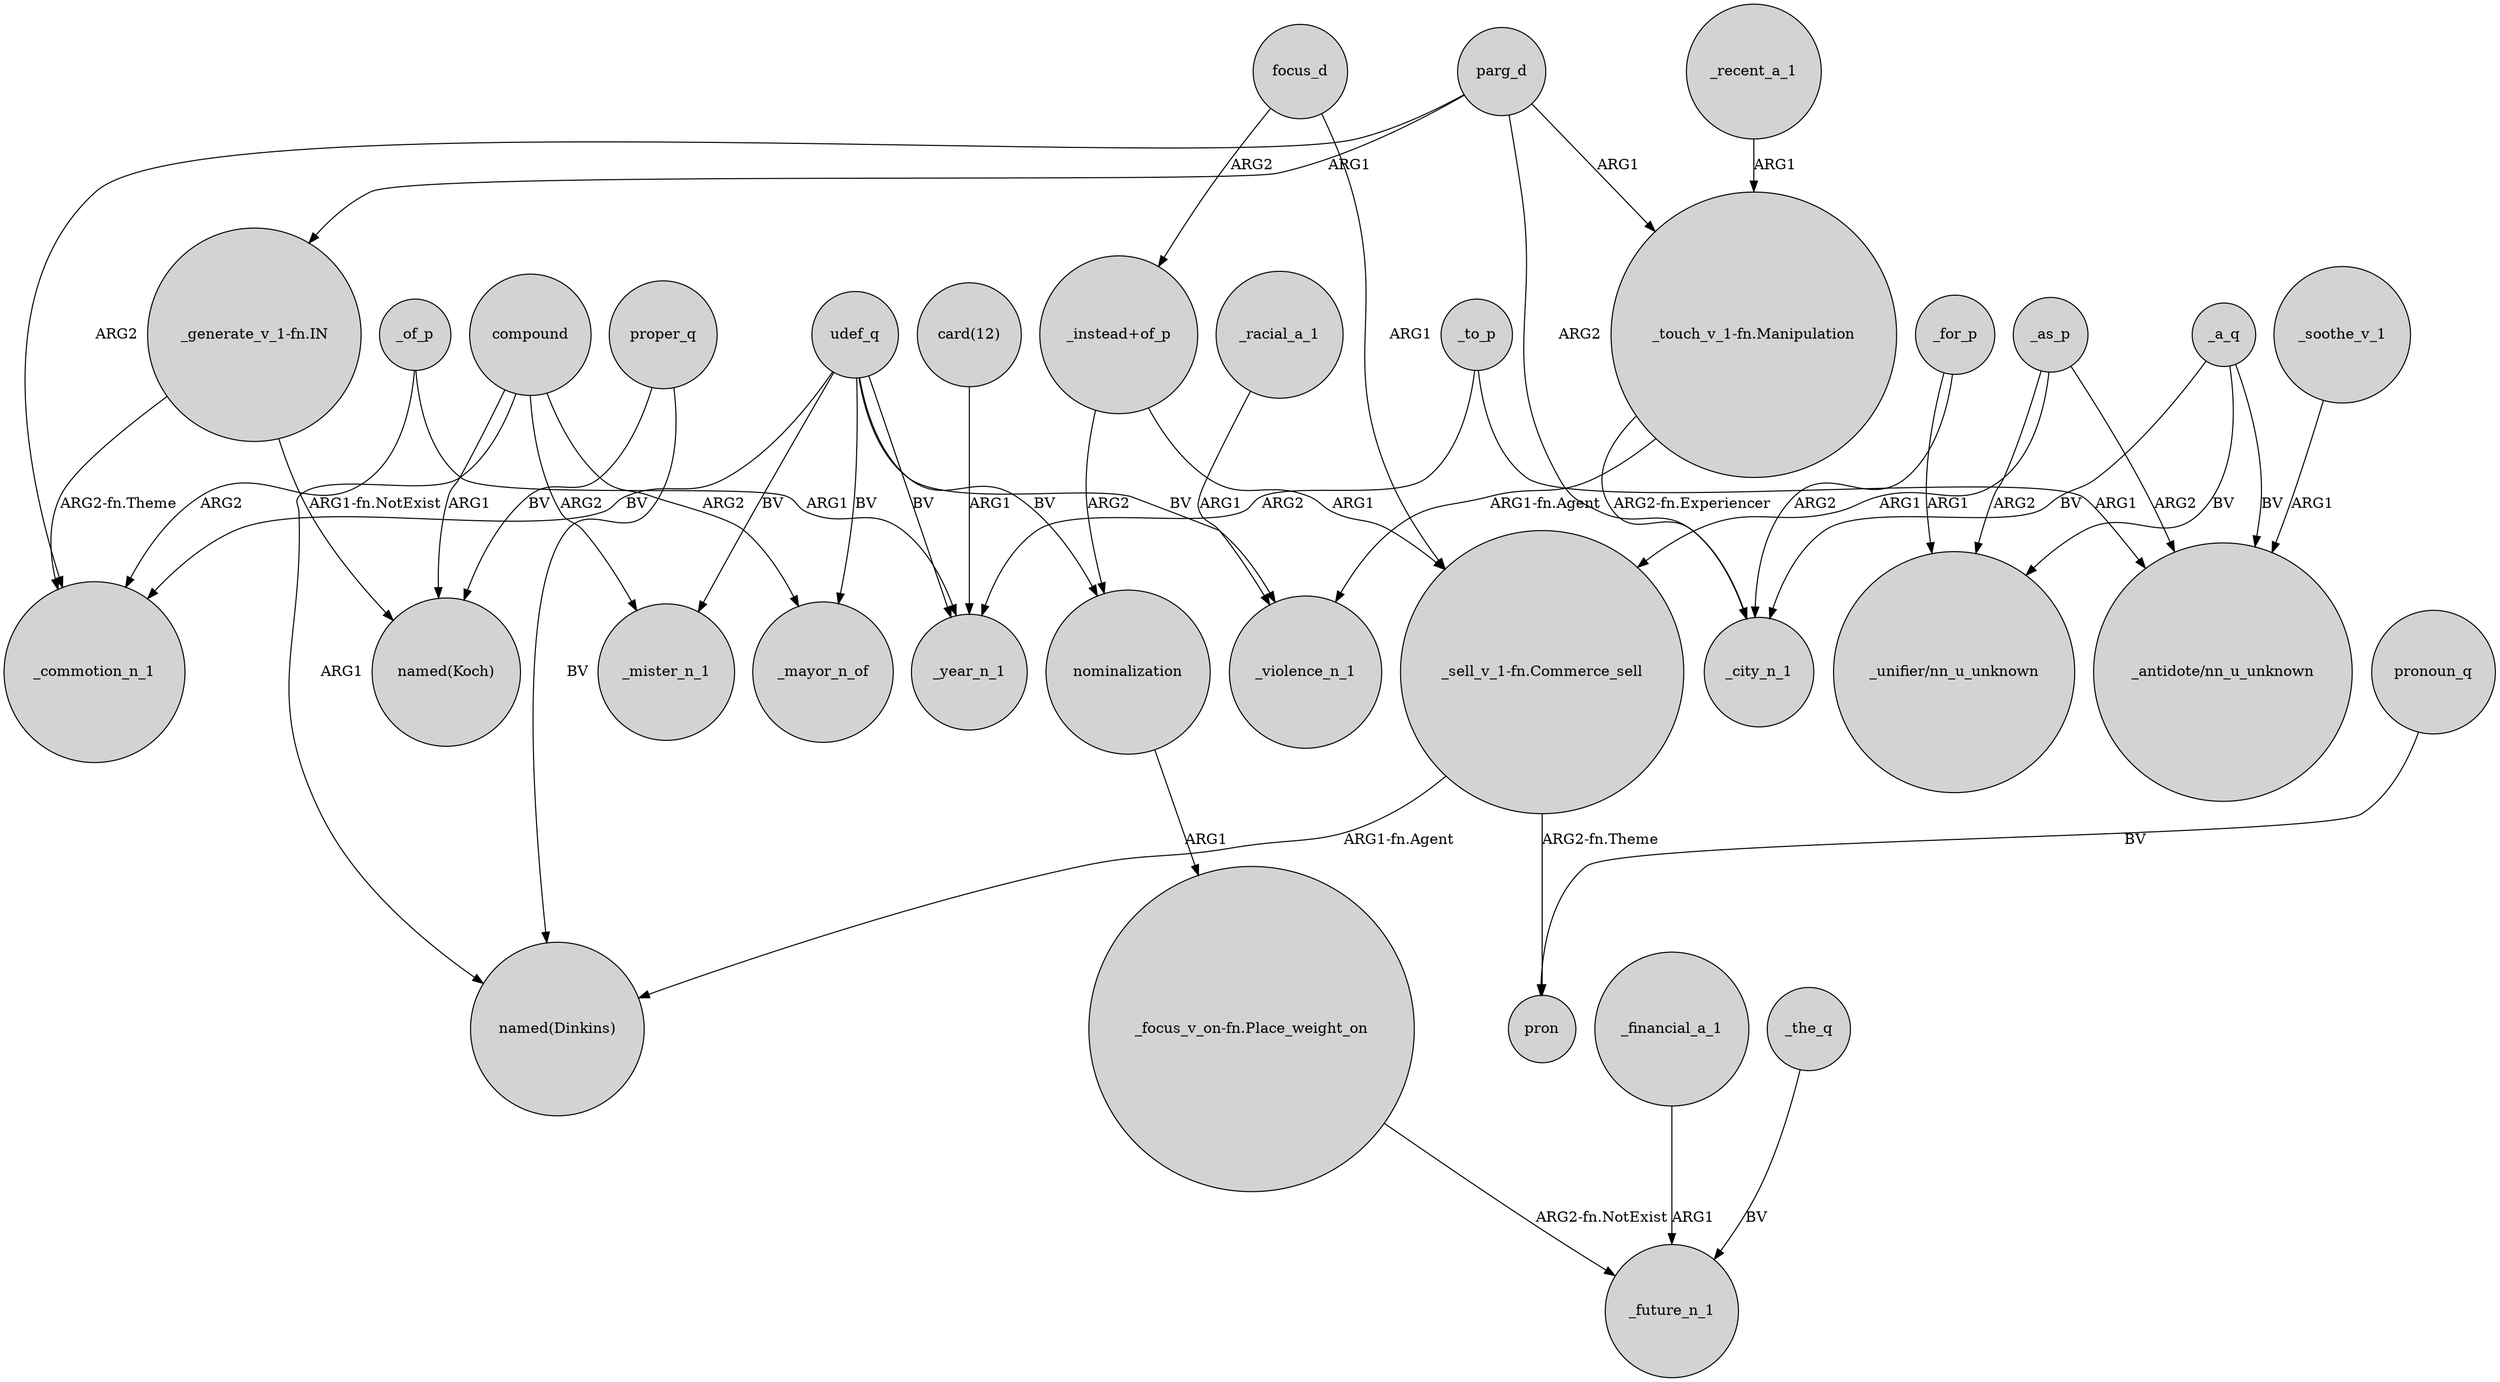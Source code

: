 digraph {
	node [shape=circle style=filled]
	udef_q -> _commotion_n_1 [label=BV]
	udef_q -> _violence_n_1 [label=BV]
	proper_q -> "named(Koch)" [label=BV]
	_soothe_v_1 -> "_antidote/nn_u_unknown" [label=ARG1]
	"_generate_v_1-fn.IN" -> "named(Koch)" [label="ARG1-fn.NotExist"]
	compound -> _mister_n_1 [label=ARG2]
	_a_q -> "_antidote/nn_u_unknown" [label=BV]
	"_sell_v_1-fn.Commerce_sell" -> "named(Dinkins)" [label="ARG1-fn.Agent"]
	"_touch_v_1-fn.Manipulation" -> _city_n_1 [label="ARG2-fn.Experiencer"]
	udef_q -> _mister_n_1 [label=BV]
	"_instead+of_p" -> "_sell_v_1-fn.Commerce_sell" [label=ARG1]
	_of_p -> _commotion_n_1 [label=ARG2]
	udef_q -> _mayor_n_of [label=BV]
	_for_p -> _city_n_1 [label=ARG2]
	_as_p -> "_unifier/nn_u_unknown" [label=ARG2]
	_of_p -> _year_n_1 [label=ARG1]
	"_instead+of_p" -> nominalization [label=ARG2]
	_as_p -> "_antidote/nn_u_unknown" [label=ARG2]
	_racial_a_1 -> _violence_n_1 [label=ARG1]
	"_focus_v_on-fn.Place_weight_on" -> _future_n_1 [label="ARG2-fn.NotExist"]
	focus_d -> "_sell_v_1-fn.Commerce_sell" [label=ARG1]
	_a_q -> "_unifier/nn_u_unknown" [label=BV]
	"_touch_v_1-fn.Manipulation" -> _violence_n_1 [label="ARG1-fn.Agent"]
	compound -> "named(Dinkins)" [label=ARG1]
	_to_p -> "_antidote/nn_u_unknown" [label=ARG1]
	"card(12)" -> _year_n_1 [label=ARG1]
	pronoun_q -> pron [label=BV]
	focus_d -> "_instead+of_p" [label=ARG2]
	"_generate_v_1-fn.IN" -> _commotion_n_1 [label="ARG2-fn.Theme"]
	parg_d -> _commotion_n_1 [label=ARG2]
	"_sell_v_1-fn.Commerce_sell" -> pron [label="ARG2-fn.Theme"]
	compound -> "named(Koch)" [label=ARG1]
	udef_q -> nominalization [label=BV]
	_to_p -> _year_n_1 [label=ARG2]
	parg_d -> "_generate_v_1-fn.IN" [label=ARG1]
	_for_p -> "_unifier/nn_u_unknown" [label=ARG1]
	_recent_a_1 -> "_touch_v_1-fn.Manipulation" [label=ARG1]
	udef_q -> _year_n_1 [label=BV]
	_as_p -> "_sell_v_1-fn.Commerce_sell" [label=ARG1]
	_a_q -> _city_n_1 [label=BV]
	nominalization -> "_focus_v_on-fn.Place_weight_on" [label=ARG1]
	compound -> _mayor_n_of [label=ARG2]
	parg_d -> _city_n_1 [label=ARG2]
	parg_d -> "_touch_v_1-fn.Manipulation" [label=ARG1]
	_financial_a_1 -> _future_n_1 [label=ARG1]
	proper_q -> "named(Dinkins)" [label=BV]
	_the_q -> _future_n_1 [label=BV]
}
